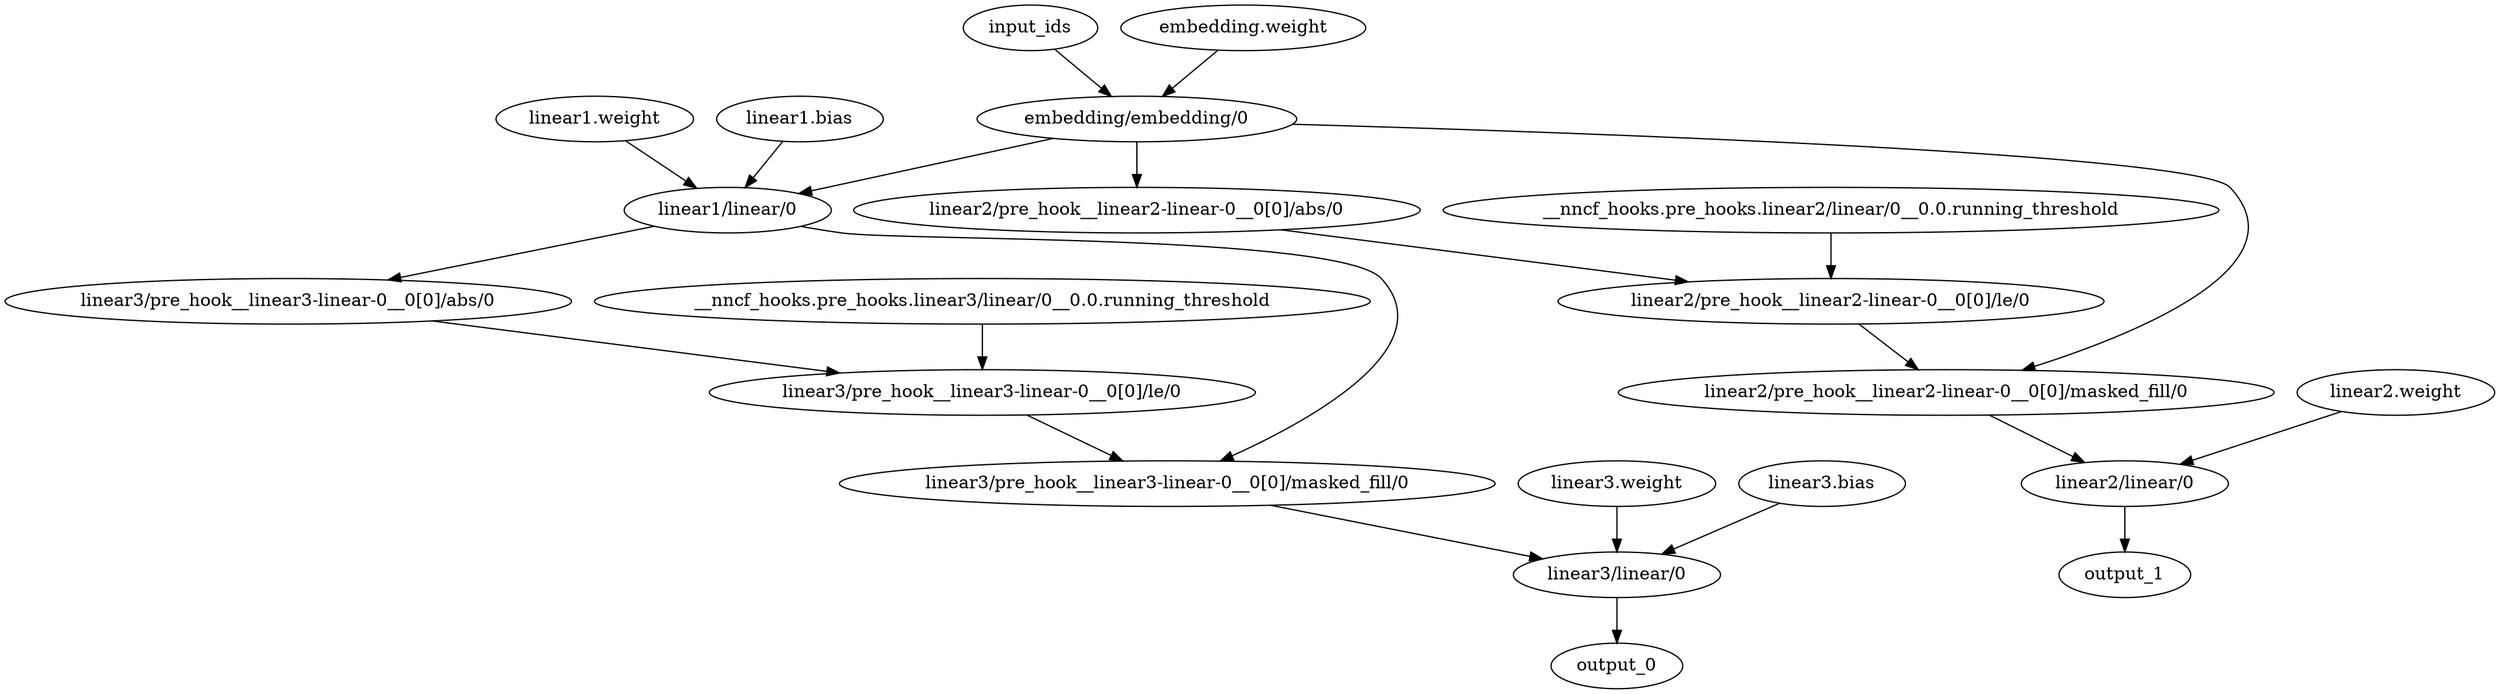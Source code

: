 strict digraph {
input_ids [id=0, type="nncf_model_input", metatype=PTInputNoopMetatype];
"embedding.weight" [id=1, type="nncf_model_const", metatype=PTConstNoopMetatype];
"embedding/embedding/0" [id=2, type=embedding, metatype=PTEmbeddingMetatype];
"linear1.weight" [id=3, type="nncf_model_const", metatype=PTConstNoopMetatype];
"linear1.bias" [id=4, type="nncf_model_const", metatype=PTConstNoopMetatype];
"linear1/linear/0" [id=5, type=linear, metatype=PTLinearMetatype];
"linear3.weight" [id=6, type="nncf_model_const", metatype=PTConstNoopMetatype];
"linear3.bias" [id=7, type="nncf_model_const", metatype=PTConstNoopMetatype];
"linear3/pre_hook__linear3-linear-0__0[0]/abs/0" [id=8, type=abs, metatype=PTAbsMetatype];
"__nncf_hooks.pre_hooks.linear3/linear/0__0.0.running_threshold" [id=9, type="nncf_model_const", metatype=PTConstNoopMetatype];
"linear3/pre_hook__linear3-linear-0__0[0]/le/0" [id=10, type=le, metatype=UnknownMetatype];
"linear3/pre_hook__linear3-linear-0__0[0]/masked_fill/0" [id=11, type="masked_fill", metatype=PTScatterMetatype];
"linear3/linear/0" [id=12, type=linear, metatype=PTLinearMetatype];
"linear2.weight" [id=13, type="nncf_model_const", metatype=PTConstNoopMetatype];
"linear2/pre_hook__linear2-linear-0__0[0]/abs/0" [id=14, type=abs, metatype=PTAbsMetatype];
"__nncf_hooks.pre_hooks.linear2/linear/0__0.0.running_threshold" [id=15, type="nncf_model_const", metatype=PTConstNoopMetatype];
"linear2/pre_hook__linear2-linear-0__0[0]/le/0" [id=16, type=le, metatype=UnknownMetatype];
"linear2/pre_hook__linear2-linear-0__0[0]/masked_fill/0" [id=17, type="masked_fill", metatype=PTScatterMetatype];
"linear2/linear/0" [id=18, type=linear, metatype=PTLinearMetatype];
output_0 [id=19, type="nncf_model_output", metatype=PTOutputNoopMetatype];
output_1 [id=20, type="nncf_model_output", metatype=PTOutputNoopMetatype];
input_ids -> "embedding/embedding/0" [dtype=int, shape="(2, 8)", out_port_id=0, in_port_id=0];
"embedding.weight" -> "embedding/embedding/0" [dtype=float, shape="(32, 2)", out_port_id=0, in_port_id=1];
"embedding/embedding/0" -> "linear1/linear/0" [dtype=float, shape="(2, 8, 2)", out_port_id=0, in_port_id=0];
"embedding/embedding/0" -> "linear2/pre_hook__linear2-linear-0__0[0]/abs/0" [dtype=float, shape="(2, 8, 2)", out_port_id=0, in_port_id=0];
"embedding/embedding/0" -> "linear2/pre_hook__linear2-linear-0__0[0]/masked_fill/0" [dtype=float, shape="(2, 8, 2)", out_port_id=0, in_port_id=0];
"linear1.weight" -> "linear1/linear/0" [dtype=float, shape="(3, 2)", out_port_id=0, in_port_id=1];
"linear1.bias" -> "linear1/linear/0" [dtype=float, shape="(3,)", out_port_id=0, in_port_id=2];
"linear1/linear/0" -> "linear3/pre_hook__linear3-linear-0__0[0]/abs/0" [dtype=float, shape="(2, 8, 3)", out_port_id=0, in_port_id=0];
"linear1/linear/0" -> "linear3/pre_hook__linear3-linear-0__0[0]/masked_fill/0" [dtype=float, shape="(2, 8, 3)", out_port_id=0, in_port_id=0];
"linear3.weight" -> "linear3/linear/0" [dtype=float, shape="(5, 3)", out_port_id=0, in_port_id=1];
"linear3.bias" -> "linear3/linear/0" [dtype=float, shape="(5,)", out_port_id=0, in_port_id=2];
"linear3/pre_hook__linear3-linear-0__0[0]/abs/0" -> "linear3/pre_hook__linear3-linear-0__0[0]/le/0" [dtype=float, shape="(2, 8, 3)", out_port_id=0, in_port_id=0];
"__nncf_hooks.pre_hooks.linear3/linear/0__0.0.running_threshold" -> "linear3/pre_hook__linear3-linear-0__0[0]/le/0" [dtype=float, shape="()", out_port_id=0, in_port_id=1];
"linear3/pre_hook__linear3-linear-0__0[0]/le/0" -> "linear3/pre_hook__linear3-linear-0__0[0]/masked_fill/0" [dtype=int, shape="(2, 8, 3)", out_port_id=0, in_port_id=1];
"linear3/pre_hook__linear3-linear-0__0[0]/masked_fill/0" -> "linear3/linear/0" [dtype=float, shape="(2, 8, 3)", out_port_id=0, in_port_id=0];
"linear3/linear/0" -> output_0 [dtype=float, shape="(2, 8, 5)", out_port_id=0, in_port_id=0];
"linear2.weight" -> "linear2/linear/0" [dtype=float, shape="(4, 2)", out_port_id=0, in_port_id=1];
"linear2/pre_hook__linear2-linear-0__0[0]/abs/0" -> "linear2/pre_hook__linear2-linear-0__0[0]/le/0" [dtype=float, shape="(2, 8, 2)", out_port_id=0, in_port_id=0];
"__nncf_hooks.pre_hooks.linear2/linear/0__0.0.running_threshold" -> "linear2/pre_hook__linear2-linear-0__0[0]/le/0" [dtype=float, shape="()", out_port_id=0, in_port_id=1];
"linear2/pre_hook__linear2-linear-0__0[0]/le/0" -> "linear2/pre_hook__linear2-linear-0__0[0]/masked_fill/0" [dtype=int, shape="(2, 8, 2)", out_port_id=0, in_port_id=1];
"linear2/pre_hook__linear2-linear-0__0[0]/masked_fill/0" -> "linear2/linear/0" [dtype=float, shape="(2, 8, 2)", out_port_id=0, in_port_id=0];
"linear2/linear/0" -> output_1 [dtype=float, shape="(2, 8, 4)", out_port_id=0, in_port_id=0];
}
